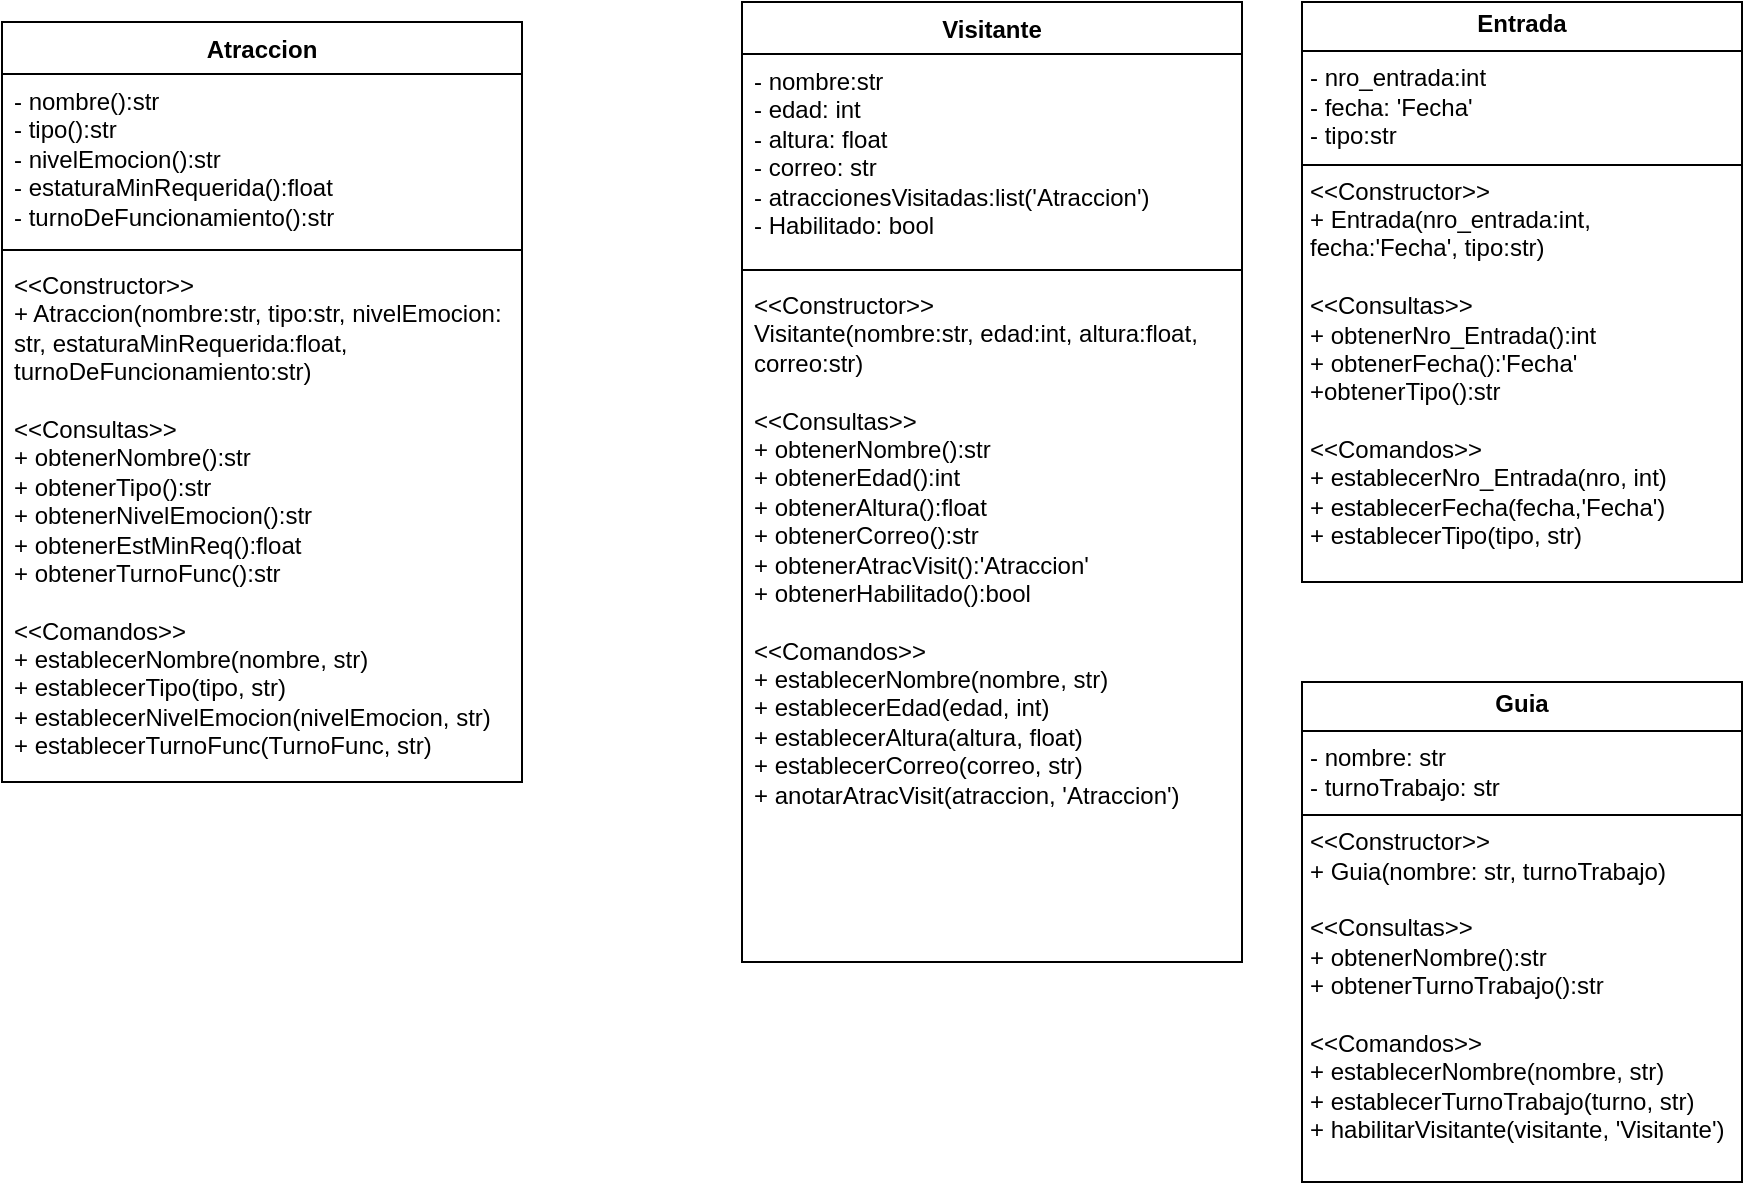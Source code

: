 <mxfile version="24.7.17">
  <diagram name="Página-1" id="zy3O6lcXZYORgTafhILt">
    <mxGraphModel dx="1707" dy="460" grid="1" gridSize="10" guides="1" tooltips="1" connect="1" arrows="1" fold="1" page="1" pageScale="1" pageWidth="827" pageHeight="1169" math="0" shadow="0">
      <root>
        <mxCell id="0" />
        <mxCell id="1" parent="0" />
        <mxCell id="zE6uVXOY2jcimRljiA2--1" value="&lt;p style=&quot;margin:0px;margin-top:4px;text-align:center;&quot;&gt;&lt;b&gt;Entrada&lt;/b&gt;&lt;/p&gt;&lt;hr size=&quot;1&quot; style=&quot;border-style:solid;&quot;&gt;&lt;p style=&quot;margin:0px;margin-left:4px;&quot;&gt;- nro_entrada:int&lt;/p&gt;&lt;p style=&quot;margin:0px;margin-left:4px;&quot;&gt;- fecha: &#39;Fecha&#39;&lt;/p&gt;&lt;p style=&quot;margin:0px;margin-left:4px;&quot;&gt;- tipo:str&lt;/p&gt;&lt;hr size=&quot;1&quot; style=&quot;border-style:solid;&quot;&gt;&lt;p style=&quot;margin:0px;margin-left:4px;&quot;&gt;&amp;lt;&amp;lt;Constructor&amp;gt;&amp;gt;&lt;/p&gt;&lt;p style=&quot;margin:0px;margin-left:4px;&quot;&gt;+ Entrada(nro_entrada:int, fecha:&#39;Fecha&#39;, tipo:str)&lt;/p&gt;&lt;p style=&quot;margin:0px;margin-left:4px;&quot;&gt;&lt;br&gt;&lt;/p&gt;&lt;p style=&quot;margin:0px;margin-left:4px;&quot;&gt;&amp;lt;&amp;lt;Consultas&amp;gt;&amp;gt;&lt;/p&gt;&lt;p style=&quot;margin:0px;margin-left:4px;&quot;&gt;+ obtenerNro_Entrada():int&lt;/p&gt;&lt;p style=&quot;margin:0px;margin-left:4px;&quot;&gt;+ obtenerFecha():&#39;Fecha&#39;&lt;/p&gt;&lt;p style=&quot;margin:0px;margin-left:4px;&quot;&gt;+obtenerTipo():str&lt;/p&gt;&lt;p style=&quot;margin:0px;margin-left:4px;&quot;&gt;&lt;br&gt;&lt;/p&gt;&lt;p style=&quot;margin:0px;margin-left:4px;&quot;&gt;&amp;lt;&amp;lt;Comandos&amp;gt;&amp;gt;&lt;/p&gt;&lt;p style=&quot;margin:0px;margin-left:4px;&quot;&gt;+ establecerNro_Entrada(nro, int)&lt;/p&gt;&lt;p style=&quot;margin:0px;margin-left:4px;&quot;&gt;+ establecerFecha(fecha,&#39;Fecha&#39;)&lt;/p&gt;&lt;p style=&quot;margin:0px;margin-left:4px;&quot;&gt;+ establecerTipo(tipo, str)&lt;/p&gt;" style="verticalAlign=top;align=left;overflow=fill;html=1;whiteSpace=wrap;" parent="1" vertex="1">
          <mxGeometry x="500" y="70" width="220" height="290" as="geometry" />
        </mxCell>
        <mxCell id="zE6uVXOY2jcimRljiA2--2" value="&lt;p style=&quot;margin:0px;margin-top:4px;text-align:center;&quot;&gt;&lt;b&gt;Guia&lt;/b&gt;&lt;/p&gt;&lt;hr size=&quot;1&quot; style=&quot;border-style:solid;&quot;&gt;&lt;p style=&quot;margin:0px;margin-left:4px;&quot;&gt;- nombre: str&lt;/p&gt;&lt;p style=&quot;margin:0px;margin-left:4px;&quot;&gt;- turnoTrabajo: str&lt;/p&gt;&lt;hr size=&quot;1&quot; style=&quot;border-style:solid;&quot;&gt;&lt;p style=&quot;margin:0px;margin-left:4px;&quot;&gt;&amp;lt;&amp;lt;Constructor&amp;gt;&amp;gt;&lt;/p&gt;&lt;p style=&quot;margin:0px;margin-left:4px;&quot;&gt;+ Guia(nombre: str, turnoTrabajo)&lt;/p&gt;&lt;p style=&quot;margin:0px;margin-left:4px;&quot;&gt;&lt;br&gt;&lt;/p&gt;&lt;p style=&quot;margin:0px;margin-left:4px;&quot;&gt;&amp;lt;&amp;lt;Consultas&amp;gt;&amp;gt;&lt;/p&gt;&lt;p style=&quot;margin:0px;margin-left:4px;&quot;&gt;+ obtenerNombre():str&lt;/p&gt;&lt;p style=&quot;margin:0px;margin-left:4px;&quot;&gt;+ obtenerTurnoTrabajo():str&lt;/p&gt;&lt;p style=&quot;margin:0px;margin-left:4px;&quot;&gt;&lt;br&gt;&lt;/p&gt;&lt;p style=&quot;margin:0px;margin-left:4px;&quot;&gt;&amp;lt;&amp;lt;Comandos&amp;gt;&amp;gt;&lt;/p&gt;&lt;p style=&quot;margin:0px;margin-left:4px;&quot;&gt;+ establecerNombre(nombre, str)&lt;/p&gt;&lt;p style=&quot;margin:0px;margin-left:4px;&quot;&gt;+ establecerTurnoTrabajo(turno, str)&lt;/p&gt;&lt;p style=&quot;margin:0px;margin-left:4px;&quot;&gt;+ habilitarVisitante(visitante, &#39;Visitante&#39;&lt;span style=&quot;background-color: initial;&quot;&gt;)&lt;/span&gt;&lt;/p&gt;&lt;p style=&quot;margin:0px;margin-left:4px;&quot;&gt;&lt;br&gt;&lt;/p&gt;" style="verticalAlign=top;align=left;overflow=fill;html=1;whiteSpace=wrap;" parent="1" vertex="1">
          <mxGeometry x="500" y="410" width="220" height="250" as="geometry" />
        </mxCell>
        <mxCell id="zE6uVXOY2jcimRljiA2--4" value="Atraccion" style="swimlane;fontStyle=1;align=center;verticalAlign=top;childLayout=stackLayout;horizontal=1;startSize=26;horizontalStack=0;resizeParent=1;resizeParentMax=0;resizeLast=0;collapsible=1;marginBottom=0;whiteSpace=wrap;html=1;" parent="1" vertex="1">
          <mxGeometry x="-150" y="80" width="260" height="380" as="geometry" />
        </mxCell>
        <mxCell id="zE6uVXOY2jcimRljiA2--5" value="- nombre():str&lt;div&gt;- tipo():str&lt;/div&gt;&lt;div&gt;- nivelEmocion():str&lt;/div&gt;&lt;div&gt;- estaturaMinRequerida():float&lt;/div&gt;&lt;div&gt;- turnoDeFuncionamiento():str&lt;/div&gt;" style="text;strokeColor=none;fillColor=none;align=left;verticalAlign=top;spacingLeft=4;spacingRight=4;overflow=hidden;rotatable=0;points=[[0,0.5],[1,0.5]];portConstraint=eastwest;whiteSpace=wrap;html=1;" parent="zE6uVXOY2jcimRljiA2--4" vertex="1">
          <mxGeometry y="26" width="260" height="84" as="geometry" />
        </mxCell>
        <mxCell id="zE6uVXOY2jcimRljiA2--6" value="" style="line;strokeWidth=1;fillColor=none;align=left;verticalAlign=middle;spacingTop=-1;spacingLeft=3;spacingRight=3;rotatable=0;labelPosition=right;points=[];portConstraint=eastwest;strokeColor=inherit;" parent="zE6uVXOY2jcimRljiA2--4" vertex="1">
          <mxGeometry y="110" width="260" height="8" as="geometry" />
        </mxCell>
        <mxCell id="zE6uVXOY2jcimRljiA2--7" value="&amp;lt;&amp;lt;Constructor&amp;gt;&amp;gt;&lt;div&gt;+ Atraccion(nombre:str, tipo:str, nivelEmocion: str, estaturaMinRequerida:float, turnoDeFuncionamiento:str)&lt;/div&gt;&lt;div&gt;&lt;br&gt;&lt;/div&gt;&lt;div&gt;&amp;lt;&amp;lt;Consultas&amp;gt;&amp;gt;&lt;/div&gt;&lt;div&gt;+ obtenerNombre():str&lt;/div&gt;&lt;div&gt;+ obtenerTipo():str&lt;/div&gt;&lt;div&gt;+ obtenerNivelEmocion():str&lt;/div&gt;&lt;div&gt;+ obtenerEstMinReq():float&lt;/div&gt;&lt;div&gt;+ obtenerTurnoFunc():str&lt;/div&gt;&lt;div&gt;&lt;br&gt;&lt;/div&gt;&lt;div&gt;&amp;lt;&amp;lt;Comandos&amp;gt;&amp;gt;&lt;/div&gt;&lt;div&gt;+ establecerNombre(nombre, str)&lt;/div&gt;&lt;div&gt;+ establecerTipo(tipo, str)&lt;/div&gt;&lt;div&gt;+ establecerNivelEmocion(nivelEmocion, str)&lt;/div&gt;&lt;div&gt;+ establecerTurnoFunc(TurnoFunc, str)&lt;/div&gt;" style="text;strokeColor=none;fillColor=none;align=left;verticalAlign=top;spacingLeft=4;spacingRight=4;overflow=hidden;rotatable=0;points=[[0,0.5],[1,0.5]];portConstraint=eastwest;whiteSpace=wrap;html=1;" parent="zE6uVXOY2jcimRljiA2--4" vertex="1">
          <mxGeometry y="118" width="260" height="262" as="geometry" />
        </mxCell>
        <mxCell id="CUtMYsf2_FdT0VgCOpHG-1" value="Visitante" style="swimlane;fontStyle=1;align=center;verticalAlign=top;childLayout=stackLayout;horizontal=1;startSize=26;horizontalStack=0;resizeParent=1;resizeParentMax=0;resizeLast=0;collapsible=1;marginBottom=0;whiteSpace=wrap;html=1;" vertex="1" parent="1">
          <mxGeometry x="220" y="70" width="250" height="480" as="geometry" />
        </mxCell>
        <mxCell id="CUtMYsf2_FdT0VgCOpHG-2" value="- nombre:str&lt;div&gt;- edad: int&lt;/div&gt;&lt;div&gt;- altura: float&lt;/div&gt;&lt;div&gt;- correo: str&lt;/div&gt;&lt;div&gt;- atraccionesVisitadas:list(&#39;Atraccion&#39;)&lt;/div&gt;&lt;div&gt;- Habilitado: bool&lt;/div&gt;" style="text;strokeColor=none;fillColor=none;align=left;verticalAlign=top;spacingLeft=4;spacingRight=4;overflow=hidden;rotatable=0;points=[[0,0.5],[1,0.5]];portConstraint=eastwest;whiteSpace=wrap;html=1;" vertex="1" parent="CUtMYsf2_FdT0VgCOpHG-1">
          <mxGeometry y="26" width="250" height="104" as="geometry" />
        </mxCell>
        <mxCell id="CUtMYsf2_FdT0VgCOpHG-3" value="" style="line;strokeWidth=1;fillColor=none;align=left;verticalAlign=middle;spacingTop=-1;spacingLeft=3;spacingRight=3;rotatable=0;labelPosition=right;points=[];portConstraint=eastwest;strokeColor=inherit;" vertex="1" parent="CUtMYsf2_FdT0VgCOpHG-1">
          <mxGeometry y="130" width="250" height="8" as="geometry" />
        </mxCell>
        <mxCell id="CUtMYsf2_FdT0VgCOpHG-4" value="&amp;lt;&amp;lt;Constructor&amp;gt;&amp;gt;&lt;div&gt;Visitante(nombre:str, edad:int, altura:float, correo:str)&lt;/div&gt;&lt;div&gt;&lt;br&gt;&lt;/div&gt;&lt;div&gt;&amp;lt;&amp;lt;Consultas&amp;gt;&amp;gt;&lt;/div&gt;&lt;div&gt;+ obtenerNombre():str&lt;/div&gt;&lt;div&gt;+ obtenerEdad():int&lt;/div&gt;&lt;div&gt;+ obtenerAltura():float&lt;/div&gt;&lt;div&gt;+ obtenerCorreo():str&lt;/div&gt;&lt;div&gt;+ obtenerAtracVisit():&#39;Atraccion&#39;&lt;/div&gt;&lt;div&gt;+ obtenerHabilitado():bool&lt;/div&gt;&lt;div&gt;&lt;br&gt;&lt;/div&gt;&lt;div&gt;&amp;lt;&amp;lt;Comandos&amp;gt;&amp;gt;&lt;/div&gt;&lt;div&gt;+ establecerNombre(nombre, str)&lt;/div&gt;&lt;div&gt;+ establecerEdad(edad, int)&lt;/div&gt;&lt;div&gt;+ establecerAltura(altura, float)&lt;/div&gt;&lt;div&gt;+ establecerCorreo(correo, str)&lt;/div&gt;&lt;div&gt;+ anotarAtracVisit(atraccion, &#39;Atraccion&#39;)&lt;/div&gt;&lt;div&gt;&lt;br&gt;&lt;/div&gt;" style="text;strokeColor=none;fillColor=none;align=left;verticalAlign=top;spacingLeft=4;spacingRight=4;overflow=hidden;rotatable=0;points=[[0,0.5],[1,0.5]];portConstraint=eastwest;whiteSpace=wrap;html=1;" vertex="1" parent="CUtMYsf2_FdT0VgCOpHG-1">
          <mxGeometry y="138" width="250" height="342" as="geometry" />
        </mxCell>
      </root>
    </mxGraphModel>
  </diagram>
</mxfile>
